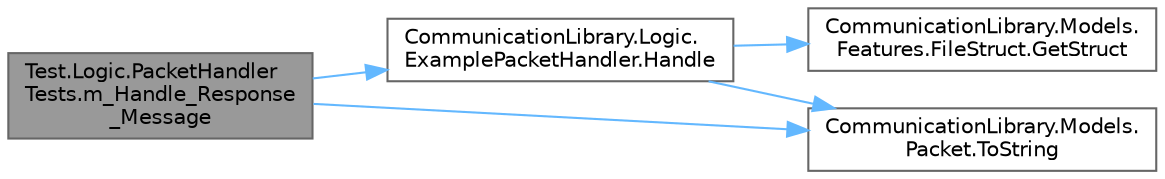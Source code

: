 digraph "Test.Logic.PacketHandlerTests.m_Handle_Response_Message"
{
 // LATEX_PDF_SIZE
  bgcolor="transparent";
  edge [fontname=Helvetica,fontsize=10,labelfontname=Helvetica,labelfontsize=10];
  node [fontname=Helvetica,fontsize=10,shape=box,height=0.2,width=0.4];
  rankdir="LR";
  Node1 [label="Test.Logic.PacketHandler\lTests.m_Handle_Response\l_Message",height=0.2,width=0.4,color="gray40", fillcolor="grey60", style="filled", fontcolor="black",tooltip=" "];
  Node1 -> Node2 [color="steelblue1",style="solid"];
  Node2 [label="CommunicationLibrary.Logic.\lExamplePacketHandler.Handle",height=0.2,width=0.4,color="grey40", fillcolor="white", style="filled",URL="$class_communication_library_1_1_logic_1_1_example_packet_handler.html#ac37c4656ec253666e41d40052f9cec90",tooltip="Returns the response packet."];
  Node2 -> Node3 [color="steelblue1",style="solid"];
  Node3 [label="CommunicationLibrary.Models.\lFeatures.FileStruct.GetStruct",height=0.2,width=0.4,color="grey40", fillcolor="white", style="filled",URL="$struct_communication_library_1_1_models_1_1_features_1_1_file_struct.html#ad0e0421d10f56c7306bbdc7c74df2352",tooltip=" "];
  Node2 -> Node4 [color="steelblue1",style="solid"];
  Node4 [label="CommunicationLibrary.Models.\lPacket.ToString",height=0.2,width=0.4,color="grey40", fillcolor="white", style="filled",URL="$class_communication_library_1_1_models_1_1_packet.html#ac2faa89d8f680af07c301e254da9881d",tooltip="Returns the packet as a string."];
  Node1 -> Node4 [color="steelblue1",style="solid"];
}
